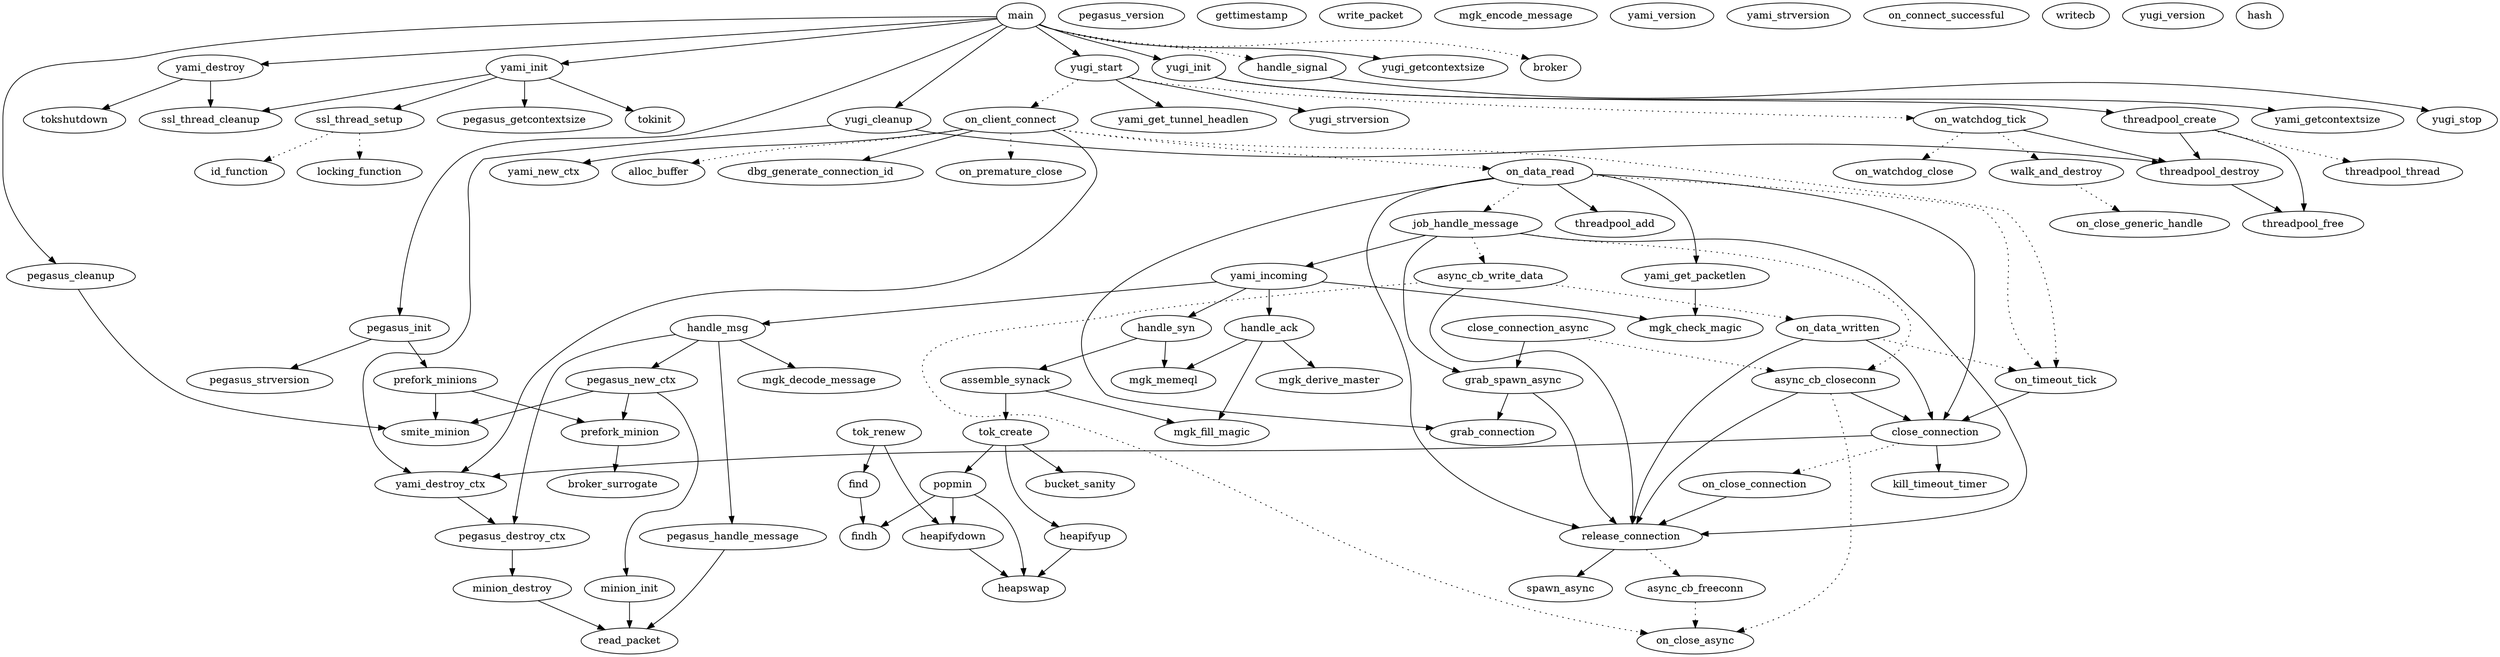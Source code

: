 digraph callgraph {
"job_handle_message" -> "async_cb_write_data" [style=dotted];
"job_handle_message" -> "yami_incoming" [style=solid];
"job_handle_message" -> "release_connection" [style=solid];
"job_handle_message" -> "async_cb_closeconn" [style=dotted];
"job_handle_message" -> "grab_spawn_async" [style=solid];
"on_timeout_tick" -> "close_connection" [style=solid];
"on_watchdog_tick" -> "walk_and_destroy" [style=dotted];
"on_watchdog_tick" -> "on_watchdog_close" [style=dotted];
"on_watchdog_tick" -> "threadpool_destroy" [style=solid];
"close_connection" -> "on_close_connection" [style=dotted];
"close_connection" -> "yami_destroy_ctx" [style=solid];
"close_connection" -> "kill_timeout_timer" [style=solid];
"release_connection" -> "async_cb_freeconn" [style=dotted];
"release_connection" -> "spawn_async" [style=solid];
"async_cb_freeconn" -> "on_close_async" [style=dotted];
"ssl_thread_setup" -> "locking_function" [style=dotted];
"ssl_thread_setup" -> "id_function" [style=dotted];
"threadpool_destroy" -> "threadpool_free" [style=solid];
"async_cb_write_data" -> "on_close_async" [style=dotted];
"async_cb_write_data" -> "on_data_written" [style=dotted];
"async_cb_write_data" -> "release_connection" [style=solid];
"yami_get_packetlen" -> "mgk_check_magic" [style=solid];
"close_connection_async" -> "async_cb_closeconn" [style=dotted];
"close_connection_async" -> "grab_spawn_async" [style=solid];
"main" -> "yami_init" [style=solid];
"main" -> "yugi_start" [style=solid];
"main" -> "yugi_init" [style=solid];
"main" -> "yami_destroy" [style=solid];
"main" -> "handle_signal" [style=dotted];
"main" -> "yugi_getcontextsize" [style=solid];
"main" -> "pegasus_cleanup" [style=solid];
"main" -> "broker" [style=dotted];
"main" -> "yugi_cleanup" [style=solid];
"main" -> "pegasus_init" [style=solid];
"pegasus_destroy_ctx" -> "minion_destroy" [style=solid];
"on_data_written" -> "on_timeout_tick" [style=dotted];
"on_data_written" -> "close_connection" [style=solid];
"on_data_written" -> "release_connection" [style=solid];
"pegasus_handle_message" -> "read_packet" [style=solid];
"yami_init" -> "ssl_thread_cleanup" [style=solid];
"yami_init" -> "ssl_thread_setup" [style=solid];
"yami_init" -> "pegasus_getcontextsize" [style=solid];
"yami_init" -> "tokinit" [style=solid];
"popmin" -> "heapswap" [style=solid];
"popmin" -> "findh" [style=solid];
"popmin" -> "heapifydown" [style=solid];
"tok_renew" -> "heapifydown" [style=solid];
"tok_renew" -> "find" [style=solid];
"walk_and_destroy" -> "on_close_generic_handle" [style=dotted];
"handle_signal" -> "yugi_stop" [style=solid];
"pegasus_cleanup" -> "smite_minion" [style=solid];
"on_close_connection" -> "release_connection" [style=solid];
"yugi_cleanup" -> "yami_destroy_ctx" [style=solid];
"yugi_cleanup" -> "threadpool_destroy" [style=solid];
"prefork_minions" -> "prefork_minion" [style=solid];
"prefork_minions" -> "smite_minion" [style=solid];
"assemble_synack" -> "tok_create" [style=solid];
"assemble_synack" -> "mgk_fill_magic" [style=solid];
"on_client_connect" -> "yami_new_ctx" [style=solid];
"on_client_connect" -> "alloc_buffer" [style=dotted];
"on_client_connect" -> "yami_destroy_ctx" [style=solid];
"on_client_connect" -> "on_timeout_tick" [style=dotted];
"on_client_connect" -> "dbg_generate_connection_id" [style=solid];
"on_client_connect" -> "on_data_read" [style=dotted];
"on_client_connect" -> "on_premature_close" [style=dotted];
"yugi_start" -> "yami_get_tunnel_headlen" [style=solid];
"yugi_start" -> "on_watchdog_tick" [style=dotted];
"yugi_start" -> "on_client_connect" [style=dotted];
"yugi_start" -> "yugi_strversion" [style=solid];
"grab_spawn_async" -> "release_connection" [style=solid];
"grab_spawn_async" -> "grab_connection" [style=solid];
"find" -> "findh" [style=solid];
"yami_destroy_ctx" -> "pegasus_destroy_ctx" [style=solid];
"tok_create" -> "heapifyup" [style=solid];
"tok_create" -> "popmin" [style=solid];
"tok_create" -> "bucket_sanity" [style=solid];
"pegasus_new_ctx" -> "minion_init" [style=solid];
"pegasus_new_ctx" -> "prefork_minion" [style=solid];
"pegasus_new_ctx" -> "smite_minion" [style=solid];
"threadpool_create" -> "threadpool_destroy" [style=solid];
"threadpool_create" -> "threadpool_free" [style=solid];
"threadpool_create" -> "threadpool_thread" [style=dotted];
"yami_incoming" -> "handle_syn" [style=solid];
"yami_incoming" -> "handle_ack" [style=solid];
"yami_incoming" -> "mgk_check_magic" [style=solid];
"yami_incoming" -> "handle_msg" [style=solid];
"heapifyup" -> "heapswap" [style=solid];
"handle_msg" -> "pegasus_new_ctx" [style=solid];
"handle_msg" -> "mgk_decode_message" [style=solid];
"handle_msg" -> "pegasus_destroy_ctx" [style=solid];
"handle_msg" -> "pegasus_handle_message" [style=solid];
"minion_init" -> "read_packet" [style=solid];
"yugi_init" -> "threadpool_create" [style=solid];
"yugi_init" -> "yami_getcontextsize" [style=solid];
"handle_ack" -> "mgk_derive_master" [style=solid];
"handle_ack" -> "mgk_memeql" [style=solid];
"handle_ack" -> "mgk_fill_magic" [style=solid];
"prefork_minion" -> "broker_surrogate" [style=solid];
"heapifydown" -> "heapswap" [style=solid];
"on_data_read" -> "yami_get_packetlen" [style=solid];
"on_data_read" -> "threadpool_add" [style=solid];
"on_data_read" -> "release_connection" [style=solid];
"on_data_read" -> "close_connection" [style=solid];
"on_data_read" -> "on_timeout_tick" [style=dotted];
"on_data_read" -> "job_handle_message" [style=dotted];
"on_data_read" -> "grab_connection" [style=solid];
"async_cb_closeconn" -> "close_connection" [style=solid];
"async_cb_closeconn" -> "release_connection" [style=solid];
"async_cb_closeconn" -> "on_close_async" [style=dotted];
"yami_destroy" -> "tokshutdown" [style=solid];
"yami_destroy" -> "ssl_thread_cleanup" [style=solid];
"handle_syn" -> "assemble_synack" [style=solid];
"handle_syn" -> "mgk_memeql" [style=solid];
"minion_destroy" -> "read_packet" [style=solid];
"pegasus_init" -> "prefork_minions" [style=solid];
"pegasus_init" -> "pegasus_strversion" [style=solid];
"pegasus_version";
"gettimestamp";
"write_packet";
"mgk_encode_message";
"yami_version";
"yami_strversion";
"on_connect_successful";
"writecb";
"yugi_version";
"hash";
}
